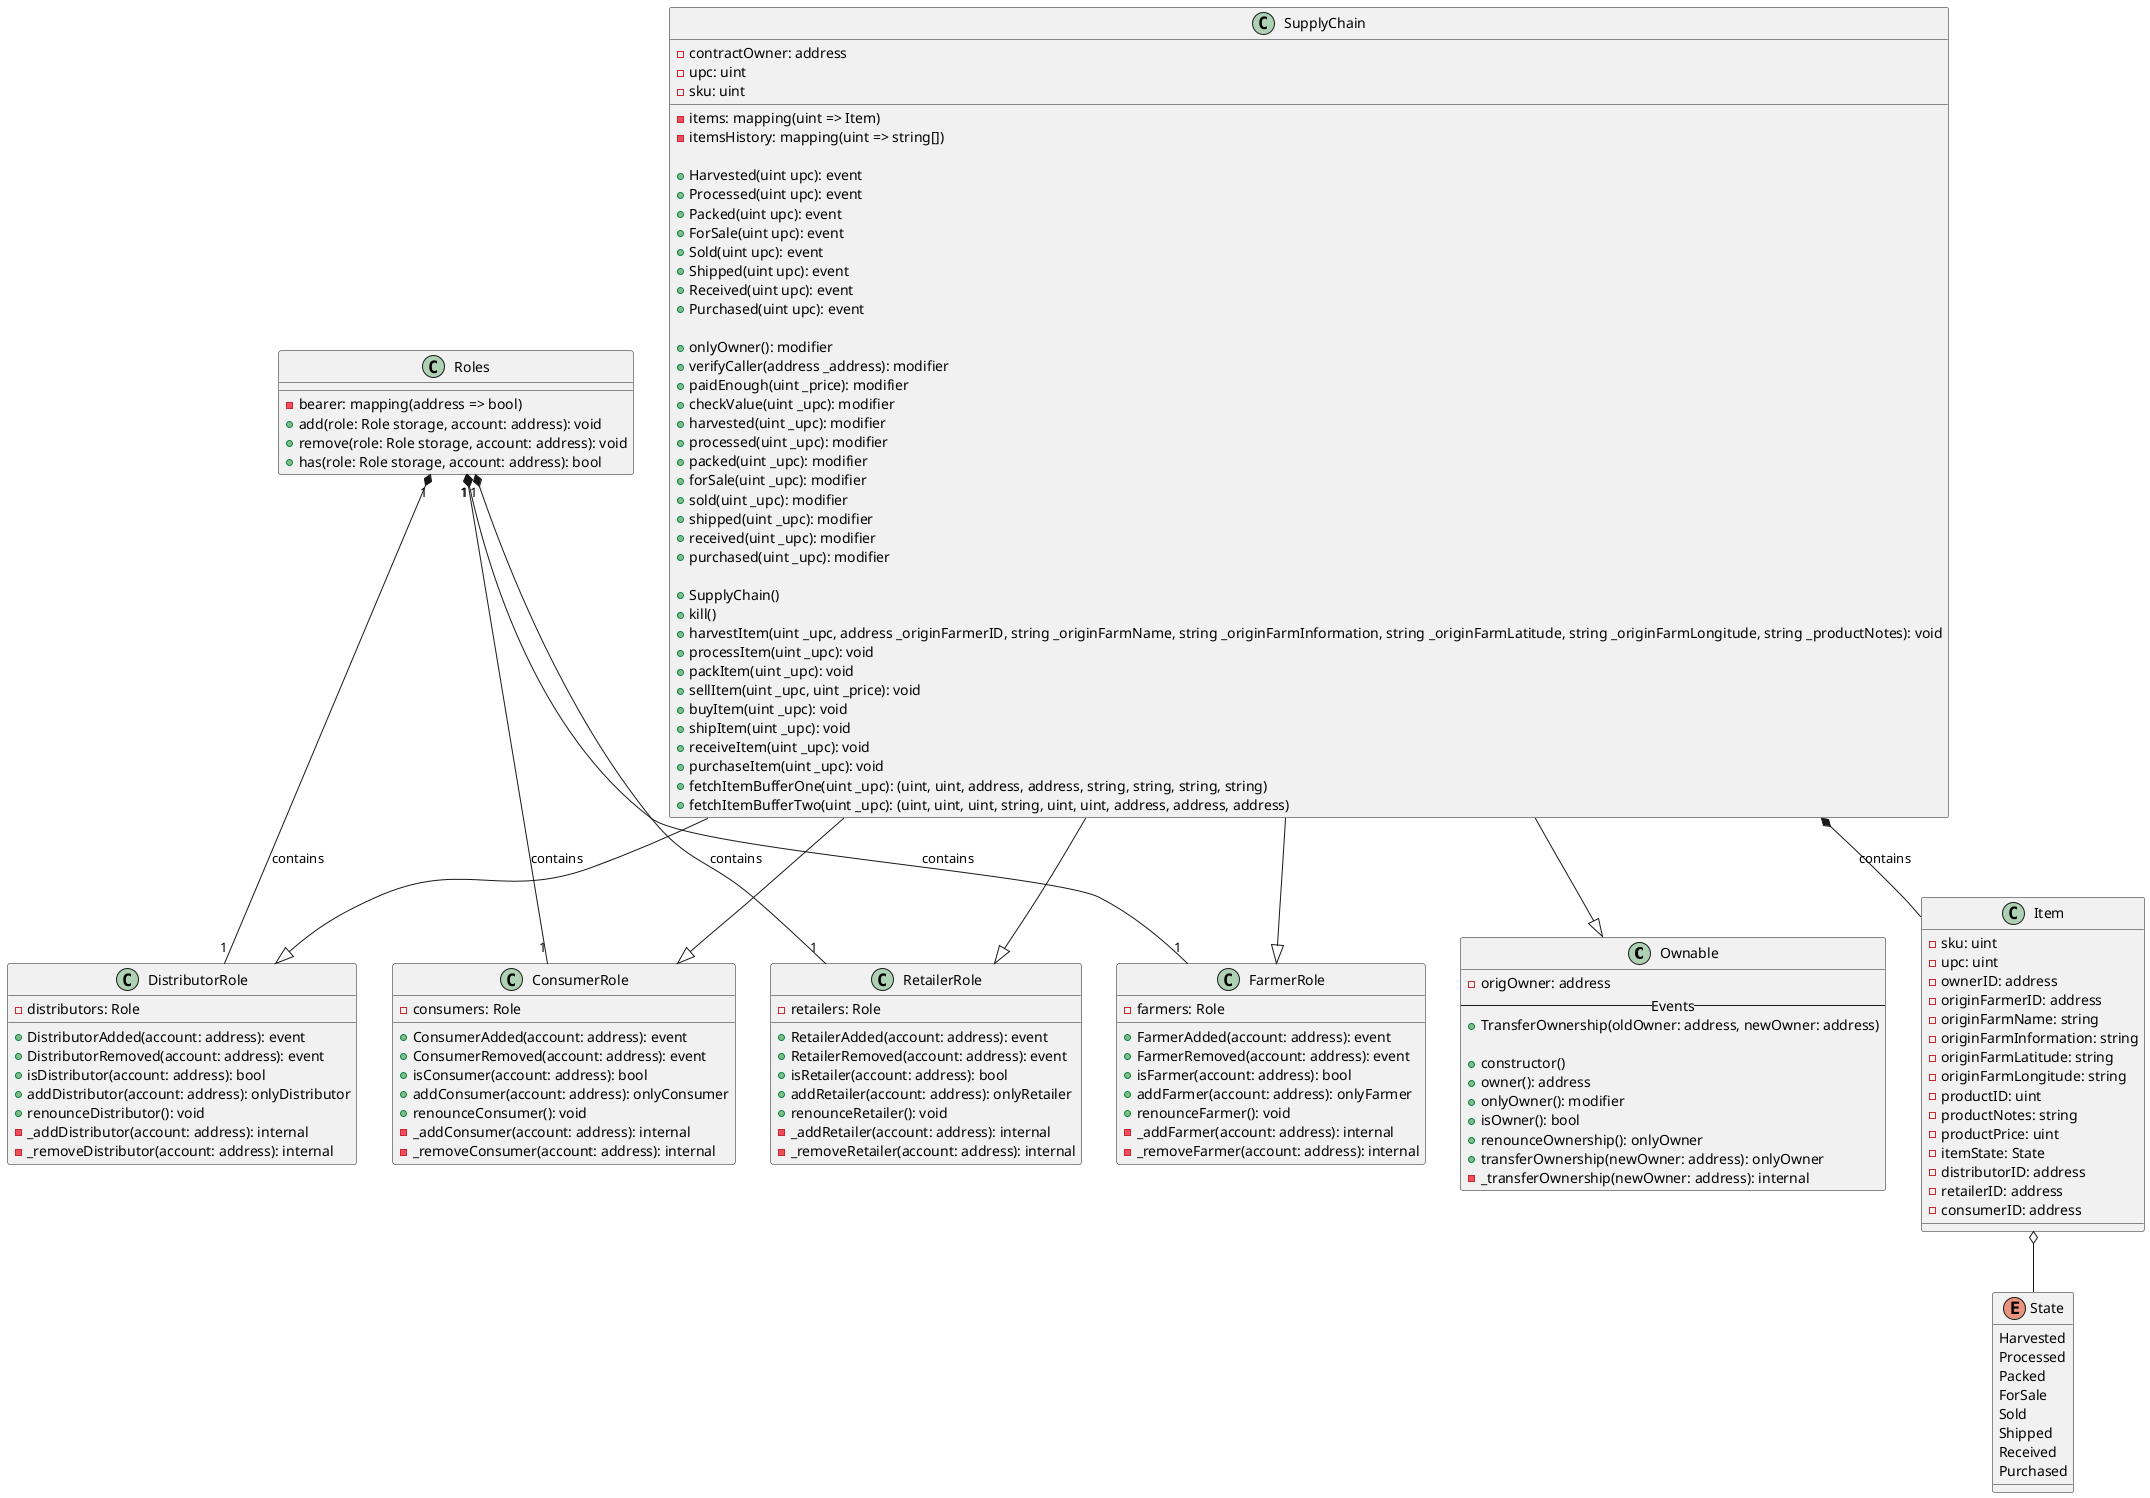@startuml

class Ownable {
    - origOwner: address
    -- Events --
    + TransferOwnership(oldOwner: address, newOwner: address)

    + constructor()
    + owner(): address
    + onlyOwner(): modifier
    + isOwner(): bool
    + renounceOwnership(): onlyOwner
    + transferOwnership(newOwner: address): onlyOwner
    - _transferOwnership(newOwner: address): internal
}

class Roles {
  - bearer: mapping(address => bool)
  + add(role: Role storage, account: address): void
  + remove(role: Role storage, account: address): void
  + has(role: Role storage, account: address): bool
}

class RetailerRole {
  + RetailerAdded(account: address): event
  + RetailerRemoved(account: address): event
  - retailers: Role
  + isRetailer(account: address): bool
  + addRetailer(account: address): onlyRetailer
  + renounceRetailer(): void
  - _addRetailer(account: address): internal
  - _removeRetailer(account: address): internal
}

class FarmerRole {
  + FarmerAdded(account: address): event
  + FarmerRemoved(account: address): event
  - farmers: Role
  + isFarmer(account: address): bool
  + addFarmer(account: address): onlyFarmer
  + renounceFarmer(): void
  - _addFarmer(account: address): internal
  - _removeFarmer(account: address): internal
}

class DistributorRole {
  + DistributorAdded(account: address): event
  + DistributorRemoved(account: address): event
  - distributors: Role
  + isDistributor(account: address): bool
  + addDistributor(account: address): onlyDistributor
  + renounceDistributor(): void
  - _addDistributor(account: address): internal
  - _removeDistributor(account: address): internal
}

class ConsumerRole {
  + ConsumerAdded(account: address): event
  + ConsumerRemoved(account: address): event
  - consumers: Role
  + isConsumer(account: address): bool
  + addConsumer(account: address): onlyConsumer
  + renounceConsumer(): void
  - _addConsumer(account: address): internal
  - _removeConsumer(account: address): internal
}

class SupplyChain {
  - contractOwner: address
  - upc: uint
  - sku: uint
  - items: mapping(uint => Item)
  - itemsHistory: mapping(uint => string[])

  + Harvested(uint upc): event
  + Processed(uint upc): event
  + Packed(uint upc): event
  + ForSale(uint upc): event
  + Sold(uint upc): event
  + Shipped(uint upc): event
  + Received(uint upc): event
  + Purchased(uint upc): event

  + onlyOwner(): modifier
  + verifyCaller(address _address): modifier
  + paidEnough(uint _price): modifier
  + checkValue(uint _upc): modifier
  + harvested(uint _upc): modifier
  + processed(uint _upc): modifier
  + packed(uint _upc): modifier
  + forSale(uint _upc): modifier
  + sold(uint _upc): modifier
  + shipped(uint _upc): modifier
  + received(uint _upc): modifier
  + purchased(uint _upc): modifier

  + SupplyChain()
  + kill()
  + harvestItem(uint _upc, address _originFarmerID, string _originFarmName, string _originFarmInformation, string _originFarmLatitude, string _originFarmLongitude, string _productNotes): void
  + processItem(uint _upc): void
  + packItem(uint _upc): void
  + sellItem(uint _upc, uint _price): void
  + buyItem(uint _upc): void
  + shipItem(uint _upc): void
  + receiveItem(uint _upc): void
  + purchaseItem(uint _upc): void
  + fetchItemBufferOne(uint _upc): (uint, uint, address, address, string, string, string, string)
  + fetchItemBufferTwo(uint _upc): (uint, uint, uint, string, uint, uint, address, address, address)
}

class Item {
  - sku: uint
  - upc: uint
  - ownerID: address
  - originFarmerID: address
  - originFarmName: string
  - originFarmInformation: string
  - originFarmLatitude: string
  - originFarmLongitude: string
  - productID: uint
  - productNotes: string
  - productPrice: uint
  - itemState: State
  - distributorID: address
  - retailerID: address
  - consumerID: address
}

enum State {
  Harvested
  Processed
  Packed
  ForSale
  Sold
  Shipped
  Received
  Purchased
}

SupplyChain --|> Ownable
SupplyChain --|> FarmerRole
SupplyChain --|> DistributorRole
SupplyChain --|> RetailerRole
SupplyChain --|> ConsumerRole

Roles "1" *-- "1" RetailerRole : contains
Roles "1" *-- "1" FarmerRole : contains
Roles "1" *-- "1" DistributorRole : contains
Roles "1" *-- "1" ConsumerRole : contains

Item o-- State

SupplyChain *-- Item : contains

@enduml
